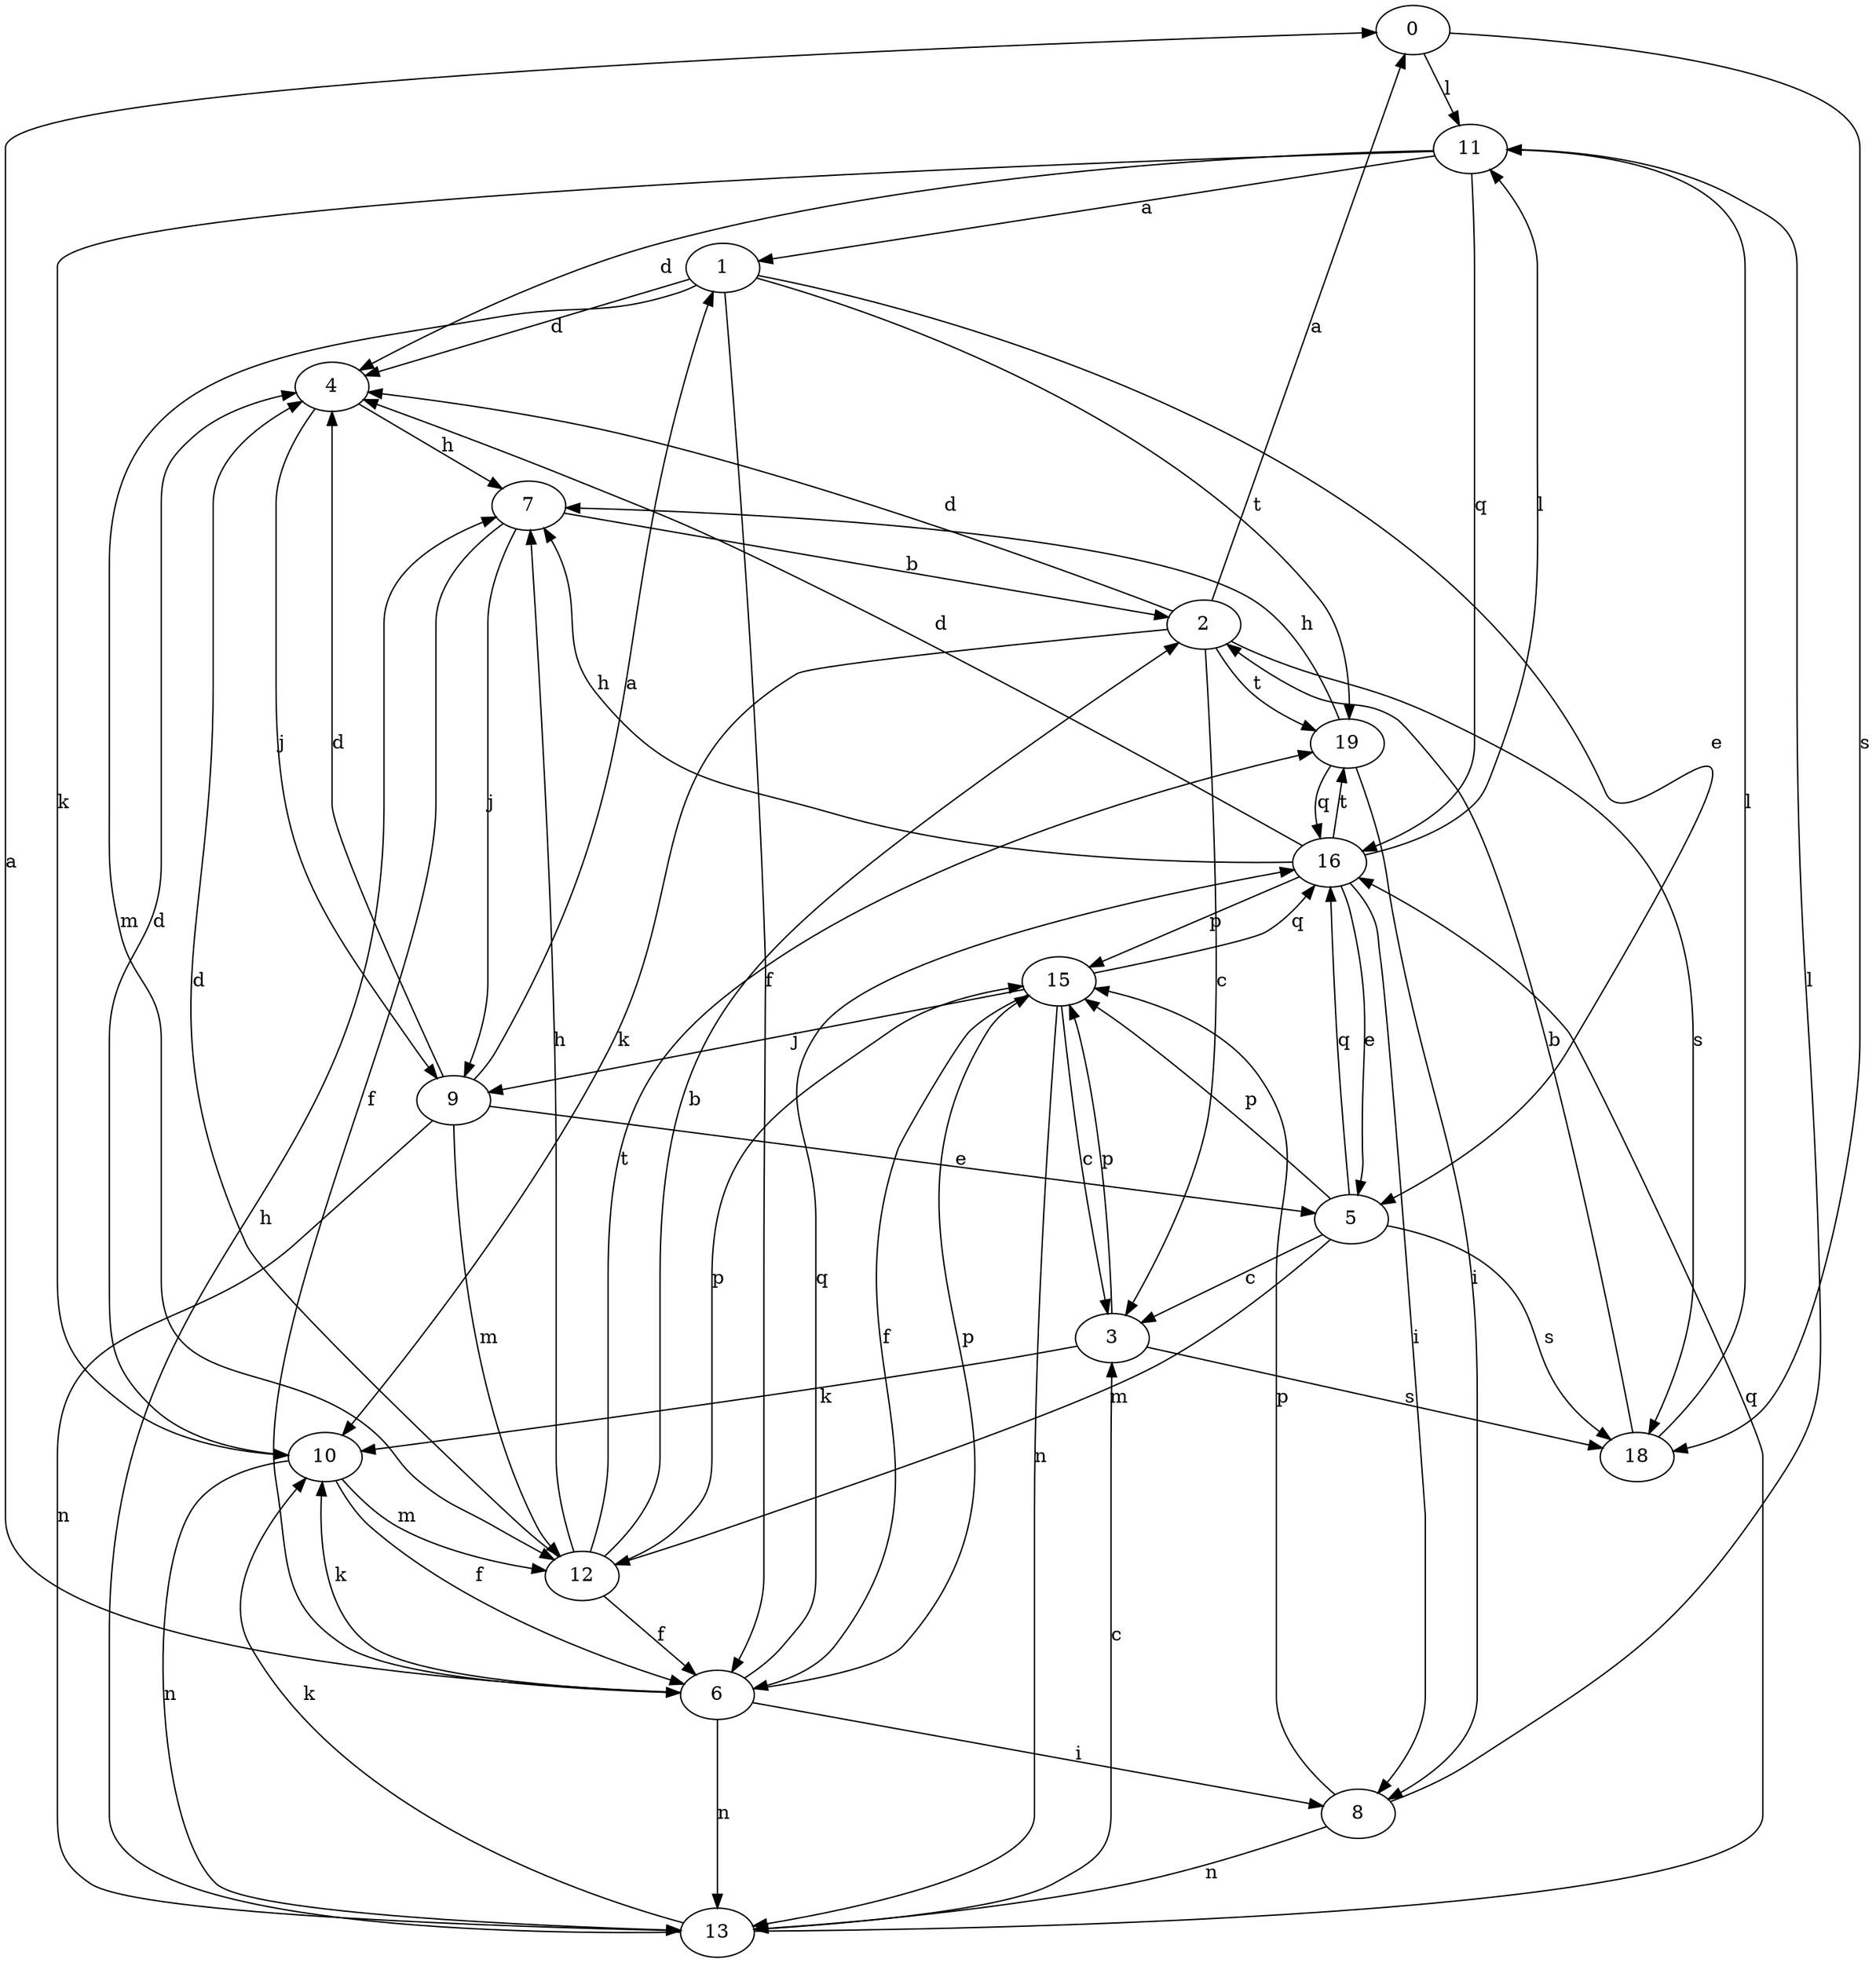 strict digraph  {
0;
1;
2;
3;
4;
5;
6;
7;
8;
9;
10;
11;
12;
13;
15;
16;
18;
19;
0 -> 11  [label=l];
0 -> 18  [label=s];
1 -> 4  [label=d];
1 -> 5  [label=e];
1 -> 6  [label=f];
1 -> 12  [label=m];
1 -> 19  [label=t];
2 -> 0  [label=a];
2 -> 3  [label=c];
2 -> 4  [label=d];
2 -> 10  [label=k];
2 -> 18  [label=s];
2 -> 19  [label=t];
3 -> 10  [label=k];
3 -> 15  [label=p];
3 -> 18  [label=s];
4 -> 7  [label=h];
4 -> 9  [label=j];
5 -> 3  [label=c];
5 -> 12  [label=m];
5 -> 15  [label=p];
5 -> 16  [label=q];
5 -> 18  [label=s];
6 -> 0  [label=a];
6 -> 8  [label=i];
6 -> 10  [label=k];
6 -> 13  [label=n];
6 -> 15  [label=p];
6 -> 16  [label=q];
7 -> 2  [label=b];
7 -> 6  [label=f];
7 -> 9  [label=j];
8 -> 11  [label=l];
8 -> 13  [label=n];
8 -> 15  [label=p];
9 -> 1  [label=a];
9 -> 4  [label=d];
9 -> 5  [label=e];
9 -> 12  [label=m];
9 -> 13  [label=n];
10 -> 4  [label=d];
10 -> 6  [label=f];
10 -> 12  [label=m];
10 -> 13  [label=n];
11 -> 1  [label=a];
11 -> 4  [label=d];
11 -> 10  [label=k];
11 -> 16  [label=q];
12 -> 2  [label=b];
12 -> 4  [label=d];
12 -> 6  [label=f];
12 -> 7  [label=h];
12 -> 15  [label=p];
12 -> 19  [label=t];
13 -> 3  [label=c];
13 -> 7  [label=h];
13 -> 10  [label=k];
13 -> 16  [label=q];
15 -> 3  [label=c];
15 -> 6  [label=f];
15 -> 9  [label=j];
15 -> 13  [label=n];
15 -> 16  [label=q];
16 -> 4  [label=d];
16 -> 5  [label=e];
16 -> 7  [label=h];
16 -> 8  [label=i];
16 -> 11  [label=l];
16 -> 15  [label=p];
16 -> 19  [label=t];
18 -> 2  [label=b];
18 -> 11  [label=l];
19 -> 7  [label=h];
19 -> 8  [label=i];
19 -> 16  [label=q];
}
